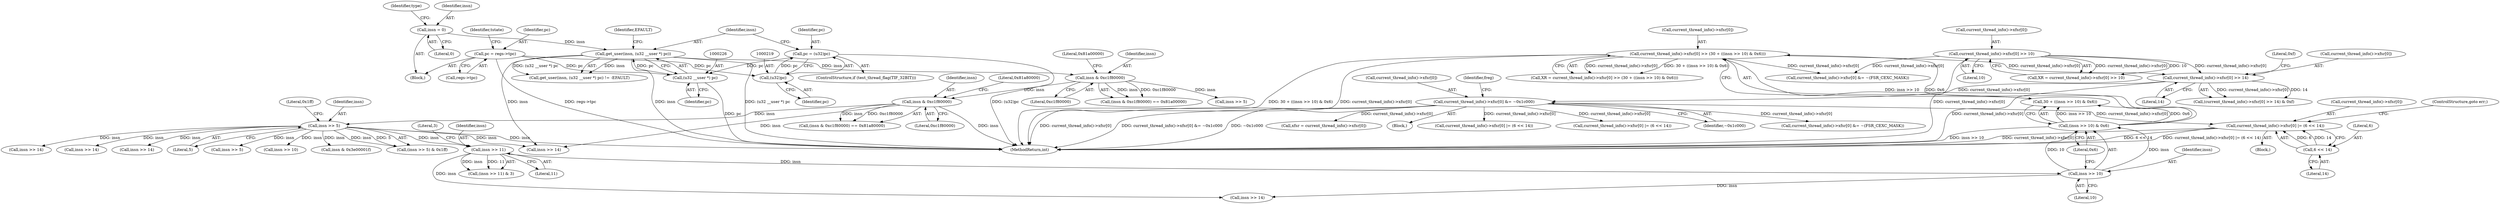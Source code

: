 digraph "0_linux_a8b0ca17b80e92faab46ee7179ba9e99ccb61233_42@API" {
"1001166" [label="(Call,current_thread_info()->xfsr[0] |= (6 << 14))"];
"1001046" [label="(Call,current_thread_info()->xfsr[0] &= ~0x1c000)"];
"1001031" [label="(Call,current_thread_info()->xfsr[0] >> 14)"];
"1000609" [label="(Call,current_thread_info()->xfsr[0] >> 10)"];
"1000619" [label="(Call,current_thread_info()->xfsr[0] >> (30 + ((insn >> 10) & 0x6)))"];
"1000627" [label="(Call,(insn >> 10) & 0x6)"];
"1000628" [label="(Call,insn >> 10)"];
"1000603" [label="(Call,insn >> 11)"];
"1000571" [label="(Call,insn >> 5)"];
"1000561" [label="(Call,insn & 0xc1f80000)"];
"1000233" [label="(Call,insn & 0xc1f80000)"];
"1000223" [label="(Call,get_user(insn, (u32 __user *) pc))"];
"1000166" [label="(Call,insn = 0)"];
"1000225" [label="(Call,(u32 __user *) pc)"];
"1000216" [label="(Call,pc = (u32)pc)"];
"1000218" [label="(Call,(u32)pc)"];
"1000154" [label="(Call,pc = regs->tpc)"];
"1001172" [label="(Call,6 << 14)"];
"1000224" [label="(Identifier,insn)"];
"1000227" [label="(Identifier,pc)"];
"1000629" [label="(Identifier,insn)"];
"1001165" [label="(Block,)"];
"1000573" [label="(Literal,5)"];
"1001052" [label="(Identifier,~0x1c000)"];
"1001031" [label="(Call,current_thread_info()->xfsr[0] >> 14)"];
"1000166" [label="(Call,insn = 0)"];
"1000731" [label="(Call,insn >> 5)"];
"1000970" [label="(Call,current_thread_info()->xfsr[0] &= ~(FSR_CEXC_MASK))"];
"1000630" [label="(Literal,10)"];
"1000604" [label="(Identifier,insn)"];
"1000609" [label="(Call,current_thread_info()->xfsr[0] >> 10)"];
"1000615" [label="(Literal,10)"];
"1000213" [label="(ControlStructure,if (test_thread_flag(TIF_32BIT)))"];
"1000233" [label="(Call,insn & 0xc1f80000)"];
"1000225" [label="(Call,(u32 __user *) pc)"];
"1000957" [label="(Call,insn >> 10)"];
"1001001" [label="(Call,insn & 0x3e00001f)"];
"1000222" [label="(Call,get_user(insn, (u32 __user *) pc) != -EFAULT)"];
"1000628" [label="(Call,insn >> 10)"];
"1001765" [label="(Call,xfsr = current_thread_info()->xfsr[0])"];
"1000570" [label="(Call,(insn >> 5) & 0x1ff)"];
"1000560" [label="(Call,(insn & 0xc1f80000) == 0x81a80000)"];
"1000564" [label="(Literal,0x81a80000)"];
"1001015" [label="(Block,)"];
"1000168" [label="(Literal,0)"];
"1000152" [label="(Block,)"];
"1000625" [label="(Call,30 + ((insn >> 10) & 0x6))"];
"1000217" [label="(Identifier,pc)"];
"1000229" [label="(Identifier,EFAULT)"];
"1000571" [label="(Call,insn >> 5)"];
"1000235" [label="(Literal,0xc1f80000)"];
"1001174" [label="(Literal,14)"];
"1000232" [label="(Call,(insn & 0xc1f80000) == 0x81a00000)"];
"1000154" [label="(Call,pc = regs->tpc)"];
"1001047" [label="(Call,current_thread_info()->xfsr[0])"];
"1000561" [label="(Call,insn & 0xc1f80000)"];
"1001054" [label="(Identifier,freg)"];
"1001037" [label="(Literal,14)"];
"1000216" [label="(Call,pc = (u32)pc)"];
"1001046" [label="(Call,current_thread_info()->xfsr[0] &= ~0x1c000)"];
"1000161" [label="(Identifier,tstate)"];
"1001166" [label="(Call,current_thread_info()->xfsr[0] |= (6 << 14))"];
"1001175" [label="(ControlStructure,goto err;)"];
"1000627" [label="(Call,(insn >> 10) & 0x6)"];
"1000155" [label="(Identifier,pc)"];
"1001172" [label="(Call,6 << 14)"];
"1000606" [label="(Literal,3)"];
"1000240" [label="(Call,insn >> 5)"];
"1000234" [label="(Identifier,insn)"];
"1000620" [label="(Call,current_thread_info()->xfsr[0])"];
"1001265" [label="(Call,current_thread_info()->xfsr[0] |= (6 << 14))"];
"1001167" [label="(Call,current_thread_info()->xfsr[0])"];
"1000619" [label="(Call,current_thread_info()->xfsr[0] >> (30 + ((insn >> 10) & 0x6)))"];
"1001071" [label="(Call,current_thread_info()->xfsr[0] |= (6 << 14))"];
"1000607" [label="(Call,XR = current_thread_info()->xfsr[0] >> 10)"];
"1000223" [label="(Call,get_user(insn, (u32 __user *) pc))"];
"1000617" [label="(Call,XR = current_thread_info()->xfsr[0] >> (30 + ((insn >> 10) & 0x6)))"];
"1000574" [label="(Literal,0x1ff)"];
"1000572" [label="(Identifier,insn)"];
"1000563" [label="(Literal,0xc1f80000)"];
"1000602" [label="(Call,(insn >> 11) & 3)"];
"1000842" [label="(Call,insn >> 14)"];
"1000562" [label="(Identifier,insn)"];
"1001056" [label="(Call,insn >> 14)"];
"1000603" [label="(Call,insn >> 11)"];
"1000605" [label="(Literal,11)"];
"1000610" [label="(Call,current_thread_info()->xfsr[0])"];
"1000156" [label="(Call,regs->tpc)"];
"1001895" [label="(MethodReturn,int)"];
"1000220" [label="(Identifier,pc)"];
"1000218" [label="(Call,(u32)pc)"];
"1000825" [label="(Call,insn >> 14)"];
"1000712" [label="(Call,insn >> 14)"];
"1000640" [label="(Call,insn >> 14)"];
"1000171" [label="(Identifier,type)"];
"1000236" [label="(Literal,0x81a00000)"];
"1001870" [label="(Call,current_thread_info()->xfsr[0] &= ~(FSR_CEXC_MASK))"];
"1001038" [label="(Literal,0xf)"];
"1001173" [label="(Literal,6)"];
"1000631" [label="(Literal,0x6)"];
"1001030" [label="(Call,(current_thread_info()->xfsr[0] >> 14) & 0xf)"];
"1001032" [label="(Call,current_thread_info()->xfsr[0])"];
"1000167" [label="(Identifier,insn)"];
"1001166" -> "1001165"  [label="AST: "];
"1001166" -> "1001172"  [label="CFG: "];
"1001167" -> "1001166"  [label="AST: "];
"1001172" -> "1001166"  [label="AST: "];
"1001175" -> "1001166"  [label="CFG: "];
"1001166" -> "1001895"  [label="DDG: 6 << 14"];
"1001166" -> "1001895"  [label="DDG: current_thread_info()->xfsr[0] |= (6 << 14)"];
"1001166" -> "1001895"  [label="DDG: current_thread_info()->xfsr[0]"];
"1001046" -> "1001166"  [label="DDG: current_thread_info()->xfsr[0]"];
"1001172" -> "1001166"  [label="DDG: 6"];
"1001172" -> "1001166"  [label="DDG: 14"];
"1001046" -> "1001015"  [label="AST: "];
"1001046" -> "1001052"  [label="CFG: "];
"1001047" -> "1001046"  [label="AST: "];
"1001052" -> "1001046"  [label="AST: "];
"1001054" -> "1001046"  [label="CFG: "];
"1001046" -> "1001895"  [label="DDG: current_thread_info()->xfsr[0]"];
"1001046" -> "1001895"  [label="DDG: current_thread_info()->xfsr[0] &= ~0x1c000"];
"1001046" -> "1001895"  [label="DDG: ~0x1c000"];
"1001031" -> "1001046"  [label="DDG: current_thread_info()->xfsr[0]"];
"1001046" -> "1001071"  [label="DDG: current_thread_info()->xfsr[0]"];
"1001046" -> "1001265"  [label="DDG: current_thread_info()->xfsr[0]"];
"1001046" -> "1001765"  [label="DDG: current_thread_info()->xfsr[0]"];
"1001046" -> "1001870"  [label="DDG: current_thread_info()->xfsr[0]"];
"1001031" -> "1001030"  [label="AST: "];
"1001031" -> "1001037"  [label="CFG: "];
"1001032" -> "1001031"  [label="AST: "];
"1001037" -> "1001031"  [label="AST: "];
"1001038" -> "1001031"  [label="CFG: "];
"1001031" -> "1001895"  [label="DDG: current_thread_info()->xfsr[0]"];
"1001031" -> "1001030"  [label="DDG: current_thread_info()->xfsr[0]"];
"1001031" -> "1001030"  [label="DDG: 14"];
"1000609" -> "1001031"  [label="DDG: current_thread_info()->xfsr[0]"];
"1000619" -> "1001031"  [label="DDG: current_thread_info()->xfsr[0]"];
"1000609" -> "1000607"  [label="AST: "];
"1000609" -> "1000615"  [label="CFG: "];
"1000610" -> "1000609"  [label="AST: "];
"1000615" -> "1000609"  [label="AST: "];
"1000607" -> "1000609"  [label="CFG: "];
"1000609" -> "1001895"  [label="DDG: current_thread_info()->xfsr[0]"];
"1000609" -> "1000607"  [label="DDG: current_thread_info()->xfsr[0]"];
"1000609" -> "1000607"  [label="DDG: 10"];
"1000609" -> "1000970"  [label="DDG: current_thread_info()->xfsr[0]"];
"1000619" -> "1000617"  [label="AST: "];
"1000619" -> "1000625"  [label="CFG: "];
"1000620" -> "1000619"  [label="AST: "];
"1000625" -> "1000619"  [label="AST: "];
"1000617" -> "1000619"  [label="CFG: "];
"1000619" -> "1001895"  [label="DDG: 30 + ((insn >> 10) & 0x6)"];
"1000619" -> "1001895"  [label="DDG: current_thread_info()->xfsr[0]"];
"1000619" -> "1000617"  [label="DDG: current_thread_info()->xfsr[0]"];
"1000619" -> "1000617"  [label="DDG: 30 + ((insn >> 10) & 0x6)"];
"1000627" -> "1000619"  [label="DDG: insn >> 10"];
"1000627" -> "1000619"  [label="DDG: 0x6"];
"1000619" -> "1000970"  [label="DDG: current_thread_info()->xfsr[0]"];
"1000627" -> "1000625"  [label="AST: "];
"1000627" -> "1000631"  [label="CFG: "];
"1000628" -> "1000627"  [label="AST: "];
"1000631" -> "1000627"  [label="AST: "];
"1000625" -> "1000627"  [label="CFG: "];
"1000627" -> "1001895"  [label="DDG: insn >> 10"];
"1000627" -> "1000625"  [label="DDG: insn >> 10"];
"1000627" -> "1000625"  [label="DDG: 0x6"];
"1000628" -> "1000627"  [label="DDG: insn"];
"1000628" -> "1000627"  [label="DDG: 10"];
"1000628" -> "1000630"  [label="CFG: "];
"1000629" -> "1000628"  [label="AST: "];
"1000630" -> "1000628"  [label="AST: "];
"1000631" -> "1000628"  [label="CFG: "];
"1000603" -> "1000628"  [label="DDG: insn"];
"1000628" -> "1000640"  [label="DDG: insn"];
"1000603" -> "1000602"  [label="AST: "];
"1000603" -> "1000605"  [label="CFG: "];
"1000604" -> "1000603"  [label="AST: "];
"1000605" -> "1000603"  [label="AST: "];
"1000606" -> "1000603"  [label="CFG: "];
"1000603" -> "1000602"  [label="DDG: insn"];
"1000603" -> "1000602"  [label="DDG: 11"];
"1000571" -> "1000603"  [label="DDG: insn"];
"1000603" -> "1000640"  [label="DDG: insn"];
"1000571" -> "1000570"  [label="AST: "];
"1000571" -> "1000573"  [label="CFG: "];
"1000572" -> "1000571"  [label="AST: "];
"1000573" -> "1000571"  [label="AST: "];
"1000574" -> "1000571"  [label="CFG: "];
"1000571" -> "1001895"  [label="DDG: insn"];
"1000571" -> "1000570"  [label="DDG: insn"];
"1000571" -> "1000570"  [label="DDG: 5"];
"1000561" -> "1000571"  [label="DDG: insn"];
"1000571" -> "1000712"  [label="DDG: insn"];
"1000571" -> "1000731"  [label="DDG: insn"];
"1000571" -> "1000825"  [label="DDG: insn"];
"1000571" -> "1000842"  [label="DDG: insn"];
"1000571" -> "1000957"  [label="DDG: insn"];
"1000571" -> "1001001"  [label="DDG: insn"];
"1000571" -> "1001056"  [label="DDG: insn"];
"1000561" -> "1000560"  [label="AST: "];
"1000561" -> "1000563"  [label="CFG: "];
"1000562" -> "1000561"  [label="AST: "];
"1000563" -> "1000561"  [label="AST: "];
"1000564" -> "1000561"  [label="CFG: "];
"1000561" -> "1001895"  [label="DDG: insn"];
"1000561" -> "1000560"  [label="DDG: insn"];
"1000561" -> "1000560"  [label="DDG: 0xc1f80000"];
"1000233" -> "1000561"  [label="DDG: insn"];
"1000561" -> "1001056"  [label="DDG: insn"];
"1000233" -> "1000232"  [label="AST: "];
"1000233" -> "1000235"  [label="CFG: "];
"1000234" -> "1000233"  [label="AST: "];
"1000235" -> "1000233"  [label="AST: "];
"1000236" -> "1000233"  [label="CFG: "];
"1000233" -> "1000232"  [label="DDG: insn"];
"1000233" -> "1000232"  [label="DDG: 0xc1f80000"];
"1000223" -> "1000233"  [label="DDG: insn"];
"1000233" -> "1000240"  [label="DDG: insn"];
"1000223" -> "1000222"  [label="AST: "];
"1000223" -> "1000225"  [label="CFG: "];
"1000224" -> "1000223"  [label="AST: "];
"1000225" -> "1000223"  [label="AST: "];
"1000229" -> "1000223"  [label="CFG: "];
"1000223" -> "1001895"  [label="DDG: (u32 __user *) pc"];
"1000223" -> "1001895"  [label="DDG: insn"];
"1000223" -> "1000222"  [label="DDG: insn"];
"1000223" -> "1000222"  [label="DDG: (u32 __user *) pc"];
"1000166" -> "1000223"  [label="DDG: insn"];
"1000225" -> "1000223"  [label="DDG: pc"];
"1000223" -> "1001056"  [label="DDG: insn"];
"1000166" -> "1000152"  [label="AST: "];
"1000166" -> "1000168"  [label="CFG: "];
"1000167" -> "1000166"  [label="AST: "];
"1000168" -> "1000166"  [label="AST: "];
"1000171" -> "1000166"  [label="CFG: "];
"1000225" -> "1000227"  [label="CFG: "];
"1000226" -> "1000225"  [label="AST: "];
"1000227" -> "1000225"  [label="AST: "];
"1000225" -> "1001895"  [label="DDG: pc"];
"1000216" -> "1000225"  [label="DDG: pc"];
"1000154" -> "1000225"  [label="DDG: pc"];
"1000216" -> "1000213"  [label="AST: "];
"1000216" -> "1000218"  [label="CFG: "];
"1000217" -> "1000216"  [label="AST: "];
"1000218" -> "1000216"  [label="AST: "];
"1000224" -> "1000216"  [label="CFG: "];
"1000216" -> "1001895"  [label="DDG: (u32)pc"];
"1000218" -> "1000216"  [label="DDG: pc"];
"1000218" -> "1000220"  [label="CFG: "];
"1000219" -> "1000218"  [label="AST: "];
"1000220" -> "1000218"  [label="AST: "];
"1000154" -> "1000218"  [label="DDG: pc"];
"1000154" -> "1000152"  [label="AST: "];
"1000154" -> "1000156"  [label="CFG: "];
"1000155" -> "1000154"  [label="AST: "];
"1000156" -> "1000154"  [label="AST: "];
"1000161" -> "1000154"  [label="CFG: "];
"1000154" -> "1001895"  [label="DDG: regs->tpc"];
"1001172" -> "1001174"  [label="CFG: "];
"1001173" -> "1001172"  [label="AST: "];
"1001174" -> "1001172"  [label="AST: "];
}
